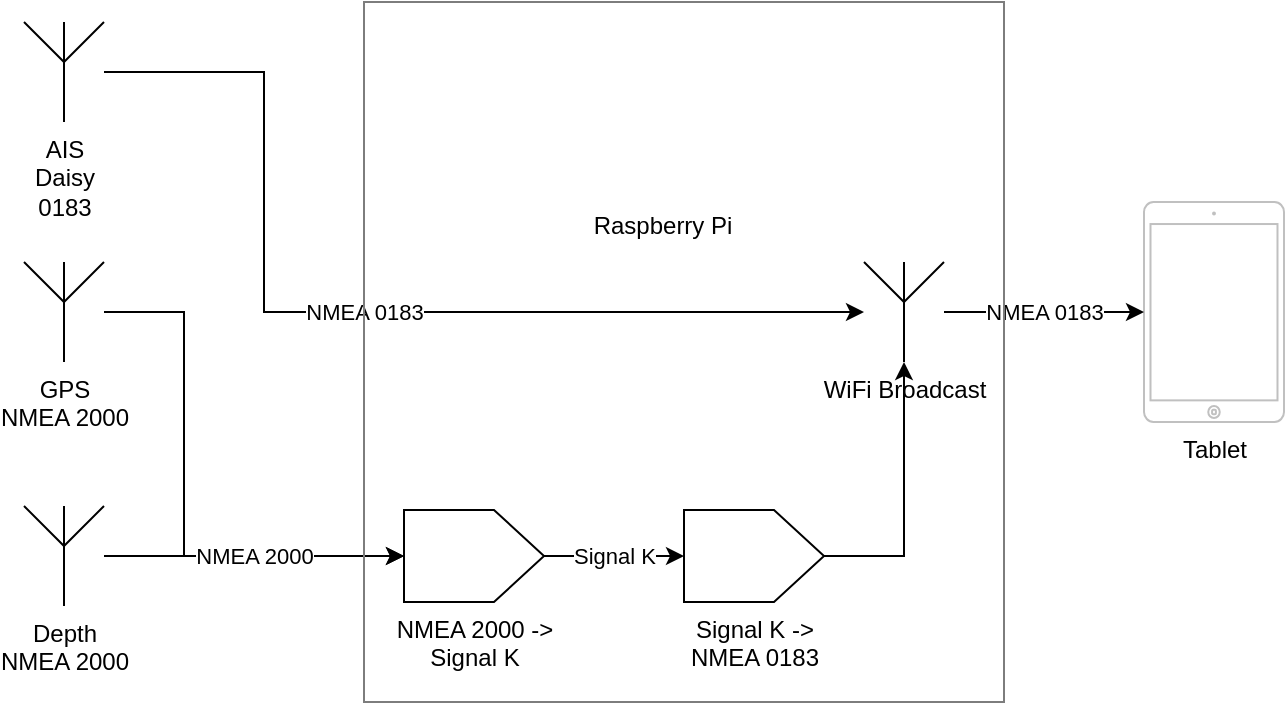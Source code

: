 <mxfile version="14.4.2" type="github">
  <diagram name="Page-1" id="822b0af5-4adb-64df-f703-e8dfc1f81529">
    <mxGraphModel dx="994" dy="441" grid="1" gridSize="10" guides="1" tooltips="1" connect="1" arrows="1" fold="1" page="1" pageScale="1" pageWidth="1100" pageHeight="850" background="#ffffff" math="0" shadow="0">
      <root>
        <mxCell id="0" />
        <mxCell id="1" parent="0" />
        <mxCell id="FAWa9mQ0IKIFKmXM4P3P-26" value="NMEA 0183" style="edgeStyle=orthogonalEdgeStyle;rounded=0;orthogonalLoop=1;jettySize=auto;html=1;" edge="1" parent="1" source="FAWa9mQ0IKIFKmXM4P3P-1" target="FAWa9mQ0IKIFKmXM4P3P-7">
          <mxGeometry relative="1" as="geometry">
            <mxPoint x="350" y="190" as="targetPoint" />
            <Array as="points">
              <mxPoint x="150" y="45" />
              <mxPoint x="150" y="165" />
            </Array>
          </mxGeometry>
        </mxCell>
        <mxCell id="FAWa9mQ0IKIFKmXM4P3P-1" value="AIS&lt;br&gt;Daisy&lt;br&gt;0183&lt;br&gt;" style="verticalLabelPosition=bottom;shadow=0;dashed=0;align=center;html=1;verticalAlign=top;shape=mxgraph.electrical.radio.aerial_-_antenna_1;" vertex="1" parent="1">
          <mxGeometry x="30" y="20" width="40" height="50" as="geometry" />
        </mxCell>
        <mxCell id="FAWa9mQ0IKIFKmXM4P3P-11" value="" style="edgeStyle=orthogonalEdgeStyle;rounded=0;orthogonalLoop=1;jettySize=auto;html=1;entryX=0;entryY=0.5;entryDx=0;entryDy=0;entryPerimeter=0;" edge="1" parent="1" source="FAWa9mQ0IKIFKmXM4P3P-2" target="FAWa9mQ0IKIFKmXM4P3P-6">
          <mxGeometry relative="1" as="geometry">
            <Array as="points">
              <mxPoint x="110" y="165" />
              <mxPoint x="110" y="287" />
            </Array>
          </mxGeometry>
        </mxCell>
        <mxCell id="FAWa9mQ0IKIFKmXM4P3P-2" value="GPS&lt;br&gt;NMEA 2000" style="verticalLabelPosition=bottom;shadow=0;dashed=0;align=center;html=1;verticalAlign=top;shape=mxgraph.electrical.radio.aerial_-_antenna_1;" vertex="1" parent="1">
          <mxGeometry x="30" y="140" width="40" height="50" as="geometry" />
        </mxCell>
        <mxCell id="FAWa9mQ0IKIFKmXM4P3P-25" value="NMEA 2000" style="edgeStyle=orthogonalEdgeStyle;rounded=0;orthogonalLoop=1;jettySize=auto;html=1;" edge="1" parent="1" source="FAWa9mQ0IKIFKmXM4P3P-3" target="FAWa9mQ0IKIFKmXM4P3P-6">
          <mxGeometry relative="1" as="geometry" />
        </mxCell>
        <mxCell id="FAWa9mQ0IKIFKmXM4P3P-3" value="Depth&lt;br&gt;NMEA 2000" style="verticalLabelPosition=bottom;shadow=0;dashed=0;align=center;html=1;verticalAlign=top;shape=mxgraph.electrical.radio.aerial_-_antenna_1;" vertex="1" parent="1">
          <mxGeometry x="30" y="262" width="40" height="50" as="geometry" />
        </mxCell>
        <mxCell id="FAWa9mQ0IKIFKmXM4P3P-4" value="Tablet" style="html=1;verticalLabelPosition=bottom;labelBackgroundColor=#ffffff;verticalAlign=top;shadow=0;dashed=0;strokeWidth=1;shape=mxgraph.ios7.misc.ipad7inch;strokeColor=#c0c0c0;" vertex="1" parent="1">
          <mxGeometry x="590" y="110" width="70" height="110" as="geometry" />
        </mxCell>
        <mxCell id="FAWa9mQ0IKIFKmXM4P3P-17" value="NMEA 0183" style="edgeStyle=orthogonalEdgeStyle;rounded=0;orthogonalLoop=1;jettySize=auto;html=1;" edge="1" parent="1" source="FAWa9mQ0IKIFKmXM4P3P-7" target="FAWa9mQ0IKIFKmXM4P3P-4">
          <mxGeometry relative="1" as="geometry" />
        </mxCell>
        <mxCell id="FAWa9mQ0IKIFKmXM4P3P-22" value="" style="group;strokeColor=#7D7D7D;container=0;" vertex="1" connectable="0" parent="1">
          <mxGeometry x="200" y="10" width="320" height="350" as="geometry" />
        </mxCell>
        <mxCell id="FAWa9mQ0IKIFKmXM4P3P-5" value="Raspberry Pi" style="shape=image;html=1;verticalAlign=top;verticalLabelPosition=bottom;labelBackgroundColor=#ffffff;imageAspect=0;aspect=fixed;image=https://cdn4.iconfinder.com/data/icons/logos-and-brands-1/512/272_Raspberry_Pi_logo-128.png" vertex="1" parent="1">
          <mxGeometry x="310" y="30" width="78" height="78" as="geometry" />
        </mxCell>
        <mxCell id="FAWa9mQ0IKIFKmXM4P3P-6" value="NMEA 2000 -&amp;gt;&lt;br&gt;Signal K" style="verticalLabelPosition=bottom;shadow=0;dashed=0;align=center;html=1;verticalAlign=top;shape=mxgraph.electrical.abstract.dac;" vertex="1" parent="1">
          <mxGeometry x="220" y="264" width="70" height="46" as="geometry" />
        </mxCell>
        <mxCell id="FAWa9mQ0IKIFKmXM4P3P-7" value="WiFi Broadcast" style="verticalLabelPosition=bottom;shadow=0;dashed=0;align=center;html=1;verticalAlign=top;shape=mxgraph.electrical.radio.aerial_-_antenna_1;" vertex="1" parent="1">
          <mxGeometry x="450" y="140" width="40" height="50" as="geometry" />
        </mxCell>
        <mxCell id="FAWa9mQ0IKIFKmXM4P3P-18" value="Signal K" style="edgeStyle=orthogonalEdgeStyle;rounded=0;orthogonalLoop=1;jettySize=auto;html=1;entryX=0;entryY=0.5;entryDx=0;entryDy=0;entryPerimeter=0;" edge="1" parent="1" source="FAWa9mQ0IKIFKmXM4P3P-6" target="FAWa9mQ0IKIFKmXM4P3P-23">
          <mxGeometry x="448" y="100" as="geometry" />
        </mxCell>
        <mxCell id="FAWa9mQ0IKIFKmXM4P3P-24" style="edgeStyle=orthogonalEdgeStyle;rounded=0;orthogonalLoop=1;jettySize=auto;html=1;" edge="1" parent="1" source="FAWa9mQ0IKIFKmXM4P3P-23" target="FAWa9mQ0IKIFKmXM4P3P-7">
          <mxGeometry relative="1" as="geometry" />
        </mxCell>
        <mxCell id="FAWa9mQ0IKIFKmXM4P3P-23" value="Signal K -&amp;gt;&lt;br&gt;NMEA 0183" style="verticalLabelPosition=bottom;shadow=0;dashed=0;align=center;html=1;verticalAlign=top;shape=mxgraph.electrical.abstract.dac;" vertex="1" parent="1">
          <mxGeometry x="360" y="264" width="70" height="46" as="geometry" />
        </mxCell>
      </root>
    </mxGraphModel>
  </diagram>
</mxfile>
